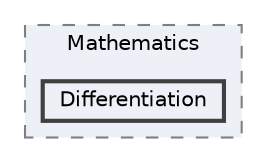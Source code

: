 digraph "C:/GIT 2/numerics/.NET 8.0/Numerics/Mathematics/Differentiation"
{
 // LATEX_PDF_SIZE
  bgcolor="transparent";
  edge [fontname=Helvetica,fontsize=10,labelfontname=Helvetica,labelfontsize=10];
  node [fontname=Helvetica,fontsize=10,shape=box,height=0.2,width=0.4];
  compound=true
  subgraph clusterdir_d1deb202fd220e7cbb974811412816bd {
    graph [ bgcolor="#edf0f7", pencolor="grey50", label="Mathematics", fontname=Helvetica,fontsize=10 style="filled,dashed", URL="dir_d1deb202fd220e7cbb974811412816bd.html",tooltip=""]
  dir_8c4a6395a2cbdb6f3620249c730ecc45 [label="Differentiation", fillcolor="#edf0f7", color="grey25", style="filled,bold", URL="dir_8c4a6395a2cbdb6f3620249c730ecc45.html",tooltip=""];
  }
}
